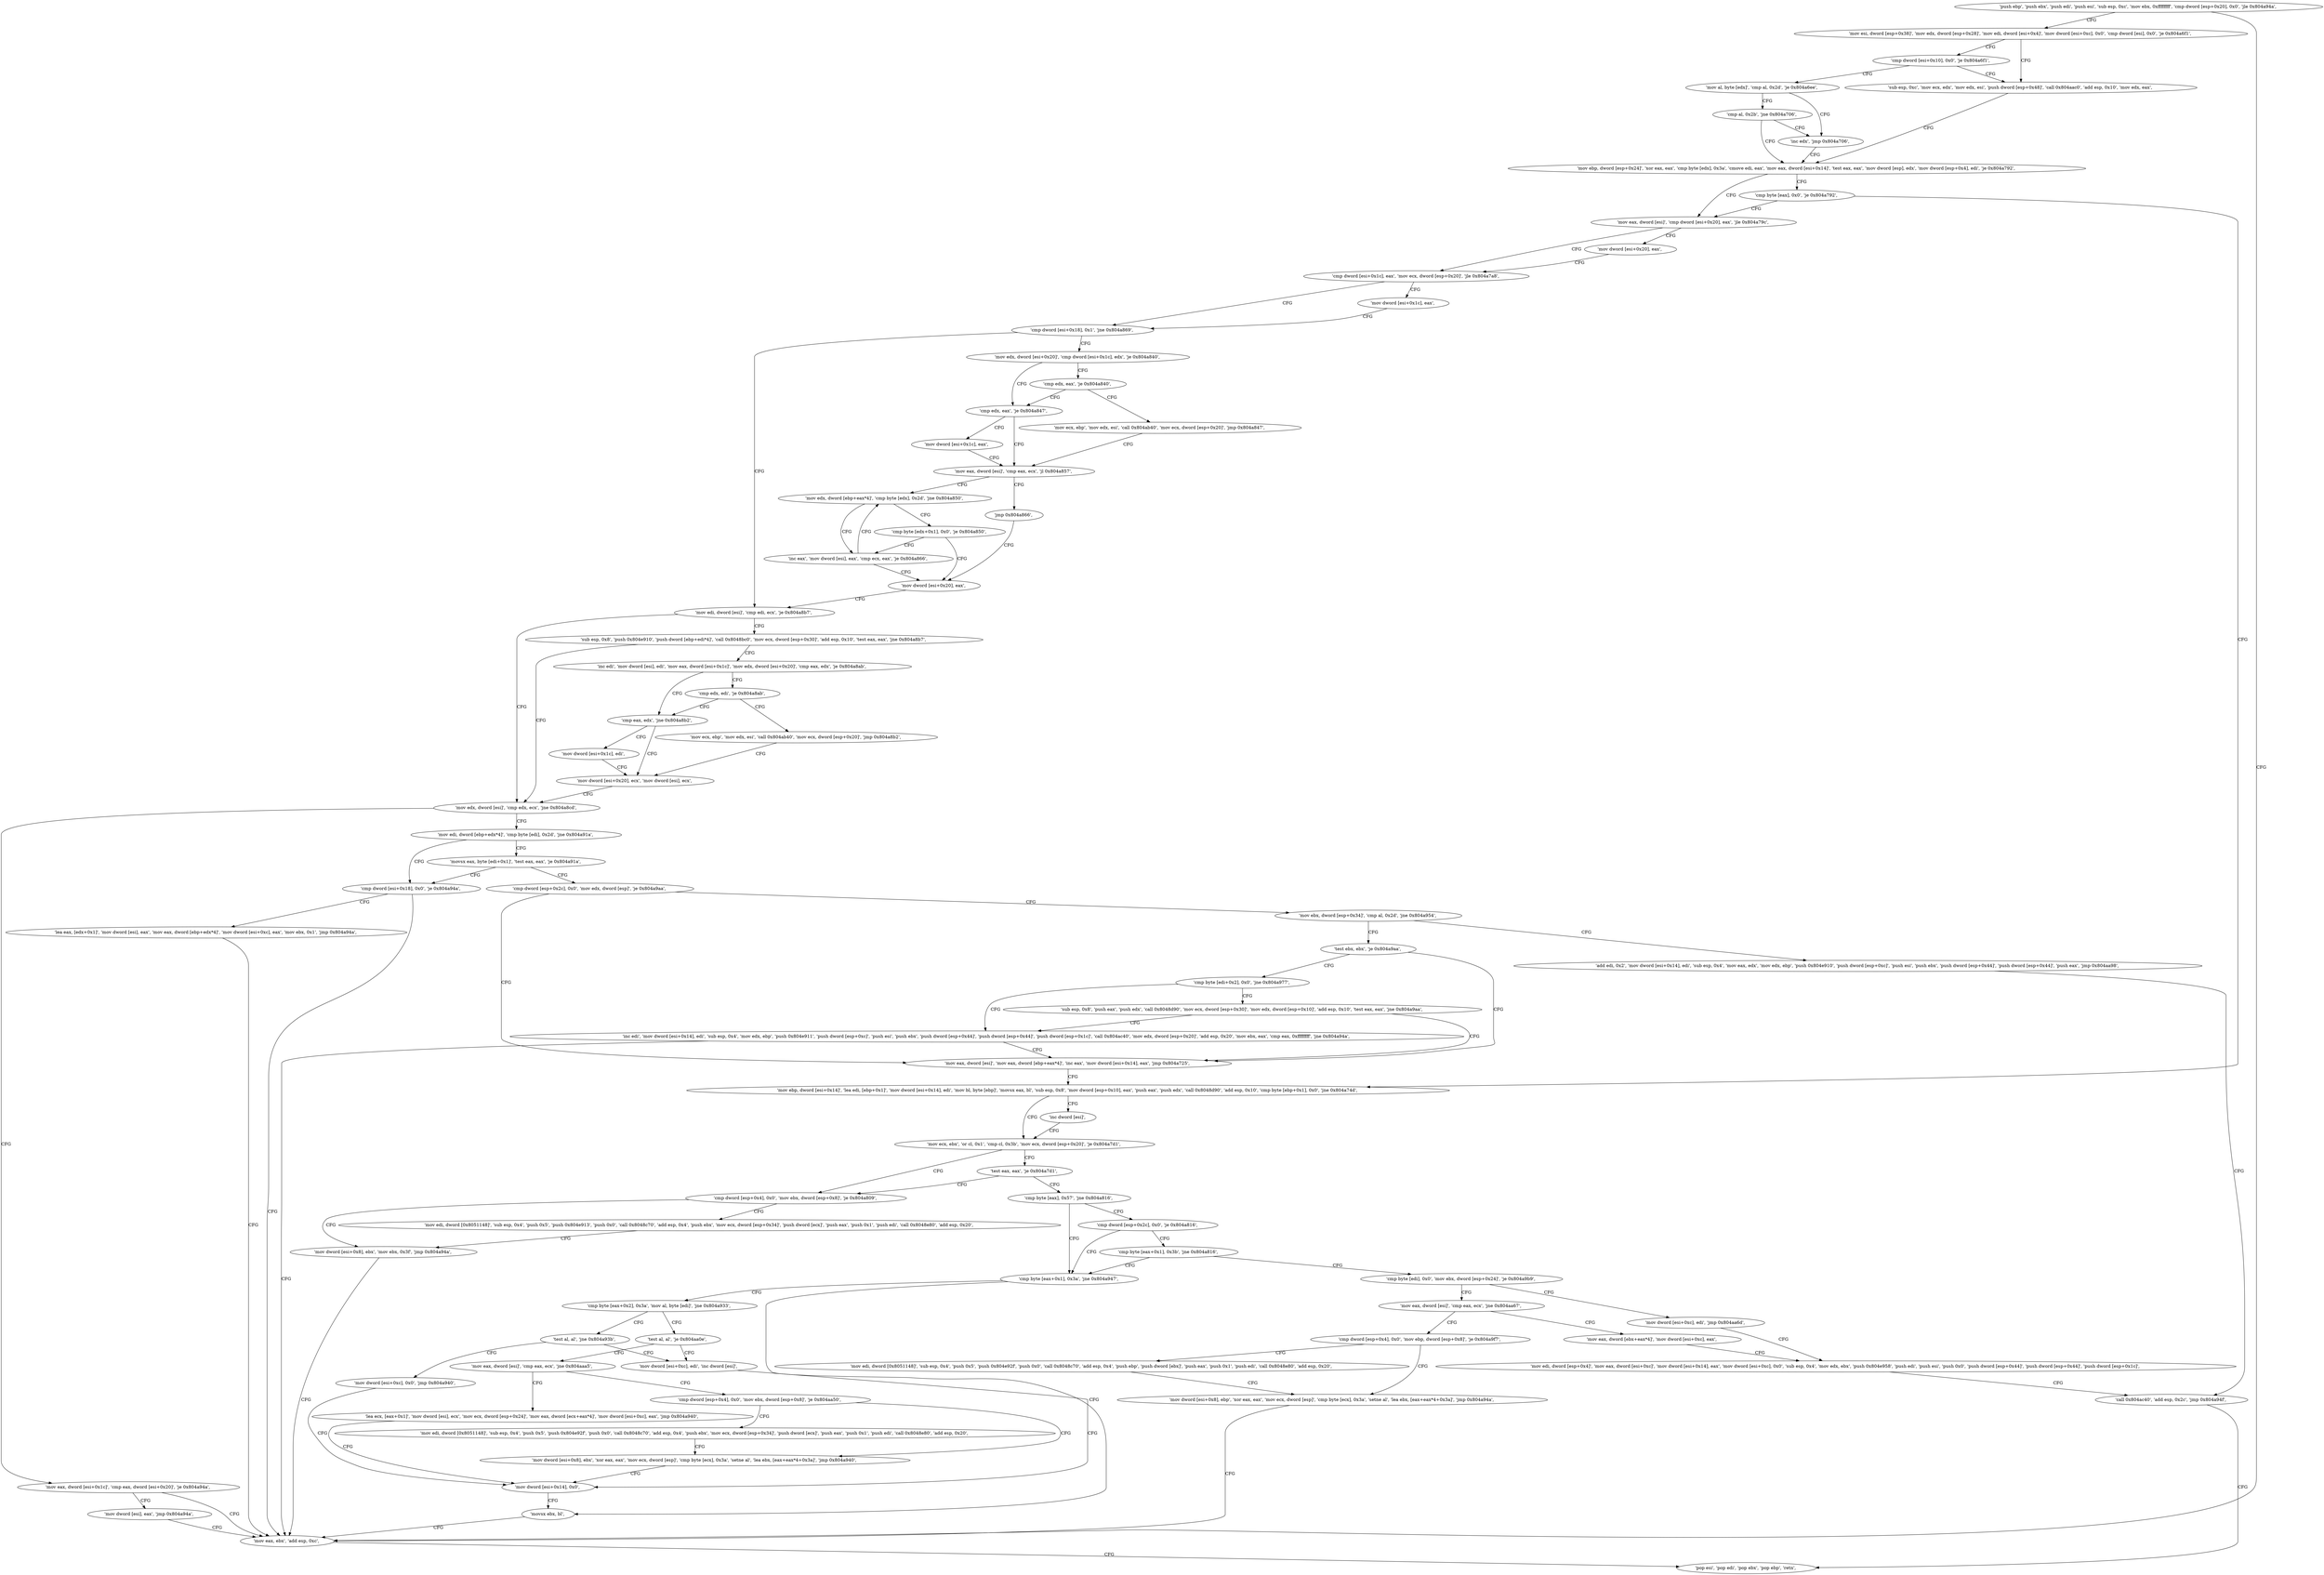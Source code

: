digraph "func" {
"134522544" [label = "'push ebp', 'push ebx', 'push edi', 'push esi', 'sub esp, 0xc', 'mov ebx, 0xffffffff', 'cmp dword [esp+0x20], 0x0', 'jle 0x804a94a', " ]
"134523210" [label = "'mov eax, ebx', 'add esp, 0xc', " ]
"134522567" [label = "'mov esi, dword [esp+0x38]', 'mov edx, dword [esp+0x28]', 'mov edi, dword [esi+0x4]', 'mov dword [esi+0xc], 0x0', 'cmp dword [esi], 0x0', 'je 0x804a6f1', " ]
"134523215" [label = "'pop esi', 'pop edi', 'pop ebx', 'pop ebp', 'retn', " ]
"134522609" [label = "'sub esp, 0xc', 'mov ecx, edx', 'mov edx, esi', 'push dword [esp+0x48]', 'call 0x804aac0', 'add esp, 0x10', 'mov edx, eax', " ]
"134522590" [label = "'cmp dword [esi+0x10], 0x0', 'je 0x804a6f1', " ]
"134522630" [label = "'mov ebp, dword [esp+0x24]', 'xor eax, eax', 'cmp byte [edx], 0x3a', 'cmove edi, eax', 'mov eax, dword [esi+0x14]', 'test eax, eax', 'mov dword [esp], edx', 'mov dword [esp+0x4], edi', 'je 0x804a792', " ]
"134522596" [label = "'mov al, byte [edx]', 'cmp al, 0x2d', 'je 0x804a6ee', " ]
"134522770" [label = "'mov eax, dword [esi]', 'cmp dword [esi+0x20], eax', 'jle 0x804a79c', " ]
"134522780" [label = "'cmp dword [esi+0x1c], eax', 'mov ecx, dword [esp+0x20]', 'jle 0x804a7a8', " ]
"134522777" [label = "'mov dword [esi+0x20], eax', " ]
"134522656" [label = "'cmp byte [eax], 0x0', 'je 0x804a792', " ]
"134522661" [label = "'mov ebp, dword [esi+0x14]', 'lea edi, [ebp+0x1]', 'mov dword [esi+0x14], edi', 'mov bl, byte [ebp]', 'movsx eax, bl', 'sub esp, 0x8', 'mov dword [esp+0x10], eax', 'push eax', 'push edx', 'call 0x8048d90', 'add esp, 0x10', 'cmp byte [ebp+0x1], 0x0', 'jne 0x804a74d', " ]
"134522606" [label = "'inc edx', 'jmp 0x804a706', " ]
"134522602" [label = "'cmp al, 0x2b', 'jne 0x804a706', " ]
"134522792" [label = "'cmp dword [esi+0x18], 0x1', 'jne 0x804a869', " ]
"134522789" [label = "'mov dword [esi+0x1c], eax', " ]
"134522701" [label = "'mov ecx, ebx', 'or cl, 0x1', 'cmp cl, 0x3b', 'mov ecx, dword [esp+0x20]', 'je 0x804a7d1', " ]
"134522699" [label = "'inc dword [esi]', " ]
"134522985" [label = "'mov edi, dword [esi]', 'cmp edi, ecx', 'je 0x804a8b7', " ]
"134522802" [label = "'mov edx, dword [esi+0x20]', 'cmp dword [esi+0x1c], edx', 'je 0x804a840', " ]
"134522833" [label = "'cmp dword [esp+0x4], 0x0', 'mov ebx, dword [esp+0x8]', 'je 0x804a809', " ]
"134522715" [label = "'test eax, eax', 'je 0x804a7d1', " ]
"134523063" [label = "'mov edx, dword [esi]', 'cmp edx, ecx', 'jne 0x804a8cd', " ]
"134522991" [label = "'sub esp, 0x8', 'push 0x804e910', 'push dword [ebp+edi*4]', 'call 0x8048bc0', 'mov ecx, dword [esp+0x30]', 'add esp, 0x10', 'test eax, eax', 'jne 0x804a8b7', " ]
"134522944" [label = "'cmp edx, eax', 'je 0x804a847', " ]
"134522814" [label = "'cmp edx, eax', 'je 0x804a840', " ]
"134522889" [label = "'mov dword [esi+0x8], ebx', 'mov ebx, 0x3f', 'jmp 0x804a94a', " ]
"134522844" [label = "'mov edi, dword [0x8051148]', 'sub esp, 0x4', 'push 0x5', 'push 0x804e913', 'push 0x0', 'call 0x8048c70', 'add esp, 0x4', 'push ebx', 'mov ecx, dword [esp+0x34]', 'push dword [ecx]', 'push eax', 'push 0x1', 'push edi', 'call 0x8048e80', 'add esp, 0x20', " ]
"134522719" [label = "'cmp byte [eax], 0x57', 'jne 0x804a816', " ]
"134523085" [label = "'mov edi, dword [ebp+edx*4]', 'cmp byte [edi], 0x2d', 'jne 0x804a91a', " ]
"134523069" [label = "'mov eax, dword [esi+0x1c]', 'cmp eax, dword [esi+0x20]', 'je 0x804a94a', " ]
"134523019" [label = "'inc edi', 'mov dword [esi], edi', 'mov eax, dword [esi+0x1c]', 'mov edx, dword [esi+0x20]', 'cmp eax, edx', 'je 0x804a8ab', " ]
"134522951" [label = "'mov eax, dword [esi]', 'cmp eax, ecx', 'jl 0x804a857', " ]
"134522948" [label = "'mov dword [esi+0x1c], eax', " ]
"134522818" [label = "'mov ecx, ebp', 'mov edx, esi', 'call 0x804ab40', 'mov ecx, dword [esp+0x20]', 'jmp 0x804a847', " ]
"134522902" [label = "'cmp byte [eax+0x1], 0x3a', 'jne 0x804a947', " ]
"134522728" [label = "'cmp dword [esp+0x2c], 0x0', 'je 0x804a816', " ]
"134523162" [label = "'cmp dword [esi+0x18], 0x0', 'je 0x804a94a', " ]
"134523094" [label = "'movsx eax, byte [edi+0x1]', 'test eax, eax', 'je 0x804a91a', " ]
"134523081" [label = "'mov dword [esi], eax', 'jmp 0x804a94a', " ]
"134523051" [label = "'cmp eax, edx', 'jne 0x804a8b2', " ]
"134523032" [label = "'cmp edx, edi', 'je 0x804a8ab', " ]
"134522967" [label = "'mov edx, dword [ebp+eax*4]', 'cmp byte [edx], 0x2d', 'jne 0x804a850', " ]
"134522957" [label = "'jmp 0x804a866', " ]
"134523207" [label = "'movsx ebx, bl', " ]
"134522912" [label = "'cmp byte [eax+0x2], 0x3a', 'mov al, byte [edi]', 'jne 0x804a933', " ]
"134522739" [label = "'cmp byte [eax+0x1], 0x3b', 'jne 0x804a816', " ]
"134523168" [label = "'lea eax, [edx+0x1]', 'mov dword [esi], eax', 'mov eax, dword [ebp+edx*4]', 'mov dword [esi+0xc], eax', 'mov ebx, 0x1', 'jmp 0x804a94a', " ]
"134523102" [label = "'cmp dword [esp+0x2c], 0x0', 'mov edx, dword [esp]', 'je 0x804a9aa', " ]
"134523058" [label = "'mov dword [esi+0x20], ecx', 'mov dword [esi], ecx', " ]
"134523055" [label = "'mov dword [esi+0x1c], edi', " ]
"134523036" [label = "'mov ecx, ebp', 'mov edx, esi', 'call 0x804ab40', 'mov ecx, dword [esp+0x20]', 'jmp 0x804a8b2', " ]
"134522960" [label = "'inc eax', 'mov dword [esi], eax', 'cmp ecx, eax', 'je 0x804a866', " ]
"134522976" [label = "'cmp byte [edx+0x1], 0x0', 'je 0x804a850', " ]
"134522982" [label = "'mov dword [esi+0x20], eax', " ]
"134523187" [label = "'test al, al', 'je 0x804aa0e', " ]
"134522924" [label = "'test al, al', 'jne 0x804a93b', " ]
"134522749" [label = "'cmp byte [edi], 0x0', 'mov ebx, dword [esp+0x24]', 'je 0x804a9b9', " ]
"134523306" [label = "'mov eax, dword [esi]', 'mov eax, dword [ebp+eax*4]', 'inc eax', 'mov dword [esi+0x14], eax', 'jmp 0x804a725', " ]
"134523116" [label = "'mov ebx, dword [esp+0x34]', 'cmp al, 0x2d', 'jne 0x804a954', " ]
"134523406" [label = "'mov eax, dword [esi]', 'cmp eax, ecx', 'jne 0x804aaa5', " ]
"134523195" [label = "'mov dword [esi+0xc], edi', 'inc dword [esi]', " ]
"134522932" [label = "'mov dword [esi+0xc], 0x0', 'jmp 0x804a940', " ]
"134523321" [label = "'mov eax, dword [esi]', 'cmp eax, ecx', 'jne 0x804aa67', " ]
"134522762" [label = "'mov dword [esi+0xc], edi', 'jmp 0x804aa6d', " ]
"134523220" [label = "'test ebx, ebx', 'je 0x804a9aa', " ]
"134523124" [label = "'add edi, 0x2', 'mov dword [esi+0x14], edi', 'sub esp, 0x4', 'mov eax, edx', 'mov edx, ebp', 'push 0x804e910', 'push dword [esp+0xc]', 'push esi', 'push ebx', 'push dword [esp+0x44]', 'push dword [esp+0x44]', 'push eax', 'jmp 0x804aa98', " ]
"134523557" [label = "'lea ecx, [eax+0x1]', 'mov dword [esi], ecx', 'mov ecx, dword [esp+0x24]', 'mov eax, dword [ecx+eax*4]', 'mov dword [esi+0xc], eax', 'jmp 0x804a940', " ]
"134523416" [label = "'cmp dword [esp+0x4], 0x0', 'mov ebx, dword [esp+0x8]', 'je 0x804aa50', " ]
"134523200" [label = "'mov dword [esi+0x14], 0x0', " ]
"134523495" [label = "'mov eax, dword [ebx+eax*4]', 'mov dword [esi+0xc], eax', " ]
"134523331" [label = "'cmp dword [esp+0x4], 0x0', 'mov ebp, dword [esp+0x8]', 'je 0x804a9f7', " ]
"134523501" [label = "'mov edi, dword [esp+0x4]', 'mov eax, dword [esi+0xc]', 'mov dword [esi+0x14], eax', 'mov dword [esi+0xc], 0x0', 'sub esp, 0x4', 'mov edx, ebx', 'push 0x804e958', 'push edi', 'push esi', 'push 0x0', 'push dword [esp+0x44]', 'push dword [esp+0x44]', 'push dword [esp+0x1c]', " ]
"134523224" [label = "'cmp byte [edi+0x2], 0x0', 'jne 0x804a977', " ]
"134523544" [label = "'call 0x804ac40', 'add esp, 0x2c', 'jmp 0x804a94f', " ]
"134523472" [label = "'mov dword [esi+0x8], ebx', 'xor eax, eax', 'mov ecx, dword [esp]', 'cmp byte [ecx], 0x3a', 'setne al', 'lea ebx, [eax+eax*4+0x3a]', 'jmp 0x804a940', " ]
"134523427" [label = "'mov edi, dword [0x8051148]', 'sub esp, 0x4', 'push 0x5', 'push 0x804e92f', 'push 0x0', 'call 0x8048c70', 'add esp, 0x4', 'push ebx', 'mov ecx, dword [esp+0x34]', 'push dword [ecx]', 'push eax', 'push 0x1', 'push edi', 'call 0x8048e80', 'add esp, 0x20', " ]
"134523383" [label = "'mov dword [esi+0x8], ebp', 'xor eax, eax', 'mov ecx, dword [esp]', 'cmp byte [ecx], 0x3a', 'setne al', 'lea ebx, [eax+eax*4+0x3a]', 'jmp 0x804a94a', " ]
"134523342" [label = "'mov edi, dword [0x8051148]', 'sub esp, 0x4', 'push 0x5', 'push 0x804e92f', 'push 0x0', 'call 0x8048c70', 'add esp, 0x4', 'push ebp', 'push dword [ebx]', 'push eax', 'push 0x1', 'push edi', 'call 0x8048e80', 'add esp, 0x20', " ]
"134523255" [label = "'inc edi', 'mov dword [esi+0x14], edi', 'sub esp, 0x4', 'mov edx, ebp', 'push 0x804e911', 'push dword [esp+0xc]', 'push esi', 'push ebx', 'push dword [esp+0x44]', 'push dword [esp+0x44]', 'push dword [esp+0x1c]', 'call 0x804ac40', 'mov edx, dword [esp+0x20]', 'add esp, 0x20', 'mov ebx, eax', 'cmp eax, 0xffffffff', 'jne 0x804a94a', " ]
"134523230" [label = "'sub esp, 0x8', 'push eax', 'push edx', 'call 0x8048d90', 'mov ecx, dword [esp+0x30]', 'mov edx, dword [esp+0x10]', 'add esp, 0x10', 'test eax, eax', 'jne 0x804a9aa', " ]
"134522544" -> "134523210" [ label = "CFG" ]
"134522544" -> "134522567" [ label = "CFG" ]
"134523210" -> "134523215" [ label = "CFG" ]
"134522567" -> "134522609" [ label = "CFG" ]
"134522567" -> "134522590" [ label = "CFG" ]
"134522609" -> "134522630" [ label = "CFG" ]
"134522590" -> "134522609" [ label = "CFG" ]
"134522590" -> "134522596" [ label = "CFG" ]
"134522630" -> "134522770" [ label = "CFG" ]
"134522630" -> "134522656" [ label = "CFG" ]
"134522596" -> "134522606" [ label = "CFG" ]
"134522596" -> "134522602" [ label = "CFG" ]
"134522770" -> "134522780" [ label = "CFG" ]
"134522770" -> "134522777" [ label = "CFG" ]
"134522780" -> "134522792" [ label = "CFG" ]
"134522780" -> "134522789" [ label = "CFG" ]
"134522777" -> "134522780" [ label = "CFG" ]
"134522656" -> "134522770" [ label = "CFG" ]
"134522656" -> "134522661" [ label = "CFG" ]
"134522661" -> "134522701" [ label = "CFG" ]
"134522661" -> "134522699" [ label = "CFG" ]
"134522606" -> "134522630" [ label = "CFG" ]
"134522602" -> "134522630" [ label = "CFG" ]
"134522602" -> "134522606" [ label = "CFG" ]
"134522792" -> "134522985" [ label = "CFG" ]
"134522792" -> "134522802" [ label = "CFG" ]
"134522789" -> "134522792" [ label = "CFG" ]
"134522701" -> "134522833" [ label = "CFG" ]
"134522701" -> "134522715" [ label = "CFG" ]
"134522699" -> "134522701" [ label = "CFG" ]
"134522985" -> "134523063" [ label = "CFG" ]
"134522985" -> "134522991" [ label = "CFG" ]
"134522802" -> "134522944" [ label = "CFG" ]
"134522802" -> "134522814" [ label = "CFG" ]
"134522833" -> "134522889" [ label = "CFG" ]
"134522833" -> "134522844" [ label = "CFG" ]
"134522715" -> "134522833" [ label = "CFG" ]
"134522715" -> "134522719" [ label = "CFG" ]
"134523063" -> "134523085" [ label = "CFG" ]
"134523063" -> "134523069" [ label = "CFG" ]
"134522991" -> "134523063" [ label = "CFG" ]
"134522991" -> "134523019" [ label = "CFG" ]
"134522944" -> "134522951" [ label = "CFG" ]
"134522944" -> "134522948" [ label = "CFG" ]
"134522814" -> "134522944" [ label = "CFG" ]
"134522814" -> "134522818" [ label = "CFG" ]
"134522889" -> "134523210" [ label = "CFG" ]
"134522844" -> "134522889" [ label = "CFG" ]
"134522719" -> "134522902" [ label = "CFG" ]
"134522719" -> "134522728" [ label = "CFG" ]
"134523085" -> "134523162" [ label = "CFG" ]
"134523085" -> "134523094" [ label = "CFG" ]
"134523069" -> "134523210" [ label = "CFG" ]
"134523069" -> "134523081" [ label = "CFG" ]
"134523019" -> "134523051" [ label = "CFG" ]
"134523019" -> "134523032" [ label = "CFG" ]
"134522951" -> "134522967" [ label = "CFG" ]
"134522951" -> "134522957" [ label = "CFG" ]
"134522948" -> "134522951" [ label = "CFG" ]
"134522818" -> "134522951" [ label = "CFG" ]
"134522902" -> "134523207" [ label = "CFG" ]
"134522902" -> "134522912" [ label = "CFG" ]
"134522728" -> "134522902" [ label = "CFG" ]
"134522728" -> "134522739" [ label = "CFG" ]
"134523162" -> "134523210" [ label = "CFG" ]
"134523162" -> "134523168" [ label = "CFG" ]
"134523094" -> "134523162" [ label = "CFG" ]
"134523094" -> "134523102" [ label = "CFG" ]
"134523081" -> "134523210" [ label = "CFG" ]
"134523051" -> "134523058" [ label = "CFG" ]
"134523051" -> "134523055" [ label = "CFG" ]
"134523032" -> "134523051" [ label = "CFG" ]
"134523032" -> "134523036" [ label = "CFG" ]
"134522967" -> "134522960" [ label = "CFG" ]
"134522967" -> "134522976" [ label = "CFG" ]
"134522957" -> "134522982" [ label = "CFG" ]
"134523207" -> "134523210" [ label = "CFG" ]
"134522912" -> "134523187" [ label = "CFG" ]
"134522912" -> "134522924" [ label = "CFG" ]
"134522739" -> "134522902" [ label = "CFG" ]
"134522739" -> "134522749" [ label = "CFG" ]
"134523168" -> "134523210" [ label = "CFG" ]
"134523102" -> "134523306" [ label = "CFG" ]
"134523102" -> "134523116" [ label = "CFG" ]
"134523058" -> "134523063" [ label = "CFG" ]
"134523055" -> "134523058" [ label = "CFG" ]
"134523036" -> "134523058" [ label = "CFG" ]
"134522960" -> "134522982" [ label = "CFG" ]
"134522960" -> "134522967" [ label = "CFG" ]
"134522976" -> "134522960" [ label = "CFG" ]
"134522976" -> "134522982" [ label = "CFG" ]
"134522982" -> "134522985" [ label = "CFG" ]
"134523187" -> "134523406" [ label = "CFG" ]
"134523187" -> "134523195" [ label = "CFG" ]
"134522924" -> "134523195" [ label = "CFG" ]
"134522924" -> "134522932" [ label = "CFG" ]
"134522749" -> "134523321" [ label = "CFG" ]
"134522749" -> "134522762" [ label = "CFG" ]
"134523306" -> "134522661" [ label = "CFG" ]
"134523116" -> "134523220" [ label = "CFG" ]
"134523116" -> "134523124" [ label = "CFG" ]
"134523406" -> "134523557" [ label = "CFG" ]
"134523406" -> "134523416" [ label = "CFG" ]
"134523195" -> "134523200" [ label = "CFG" ]
"134522932" -> "134523200" [ label = "CFG" ]
"134523321" -> "134523495" [ label = "CFG" ]
"134523321" -> "134523331" [ label = "CFG" ]
"134522762" -> "134523501" [ label = "CFG" ]
"134523220" -> "134523306" [ label = "CFG" ]
"134523220" -> "134523224" [ label = "CFG" ]
"134523124" -> "134523544" [ label = "CFG" ]
"134523557" -> "134523200" [ label = "CFG" ]
"134523416" -> "134523472" [ label = "CFG" ]
"134523416" -> "134523427" [ label = "CFG" ]
"134523200" -> "134523207" [ label = "CFG" ]
"134523495" -> "134523501" [ label = "CFG" ]
"134523331" -> "134523383" [ label = "CFG" ]
"134523331" -> "134523342" [ label = "CFG" ]
"134523501" -> "134523544" [ label = "CFG" ]
"134523224" -> "134523255" [ label = "CFG" ]
"134523224" -> "134523230" [ label = "CFG" ]
"134523544" -> "134523215" [ label = "CFG" ]
"134523472" -> "134523200" [ label = "CFG" ]
"134523427" -> "134523472" [ label = "CFG" ]
"134523383" -> "134523210" [ label = "CFG" ]
"134523342" -> "134523383" [ label = "CFG" ]
"134523255" -> "134523210" [ label = "CFG" ]
"134523255" -> "134523306" [ label = "CFG" ]
"134523230" -> "134523306" [ label = "CFG" ]
"134523230" -> "134523255" [ label = "CFG" ]
}
